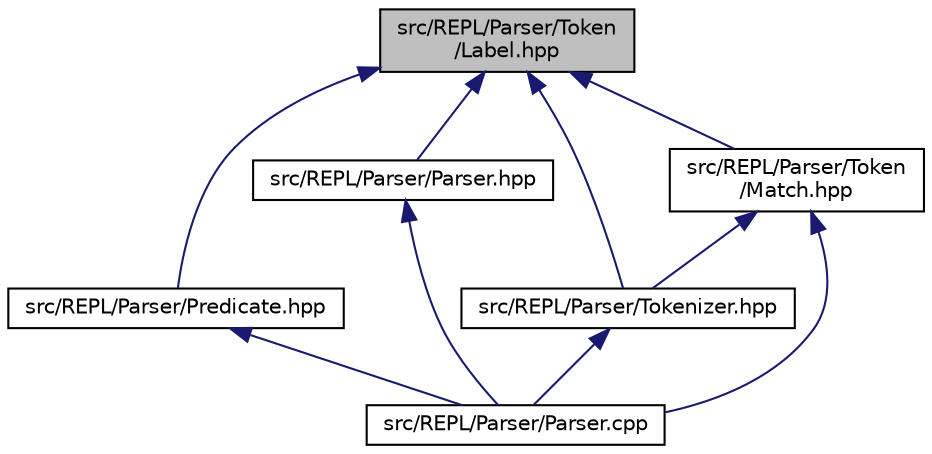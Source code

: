 digraph "src/REPL/Parser/Token/Label.hpp"
{
  edge [fontname="Helvetica",fontsize="10",labelfontname="Helvetica",labelfontsize="10"];
  node [fontname="Helvetica",fontsize="10",shape=record];
  Node6 [label="src/REPL/Parser/Token\l/Label.hpp",height=0.2,width=0.4,color="black", fillcolor="grey75", style="filled", fontcolor="black"];
  Node6 -> Node7 [dir="back",color="midnightblue",fontsize="10",style="solid"];
  Node7 [label="src/REPL/Parser/Predicate.hpp",height=0.2,width=0.4,color="black", fillcolor="white", style="filled",URL="$_predicate_8hpp.html"];
  Node7 -> Node8 [dir="back",color="midnightblue",fontsize="10",style="solid"];
  Node8 [label="src/REPL/Parser/Parser.cpp",height=0.2,width=0.4,color="black", fillcolor="white", style="filled",URL="$_parser_8cpp.html"];
  Node6 -> Node9 [dir="back",color="midnightblue",fontsize="10",style="solid"];
  Node9 [label="src/REPL/Parser/Parser.hpp",height=0.2,width=0.4,color="black", fillcolor="white", style="filled",URL="$_parser_8hpp.html"];
  Node9 -> Node8 [dir="back",color="midnightblue",fontsize="10",style="solid"];
  Node6 -> Node10 [dir="back",color="midnightblue",fontsize="10",style="solid"];
  Node10 [label="src/REPL/Parser/Tokenizer.hpp",height=0.2,width=0.4,color="black", fillcolor="white", style="filled",URL="$_tokenizer_8hpp.html"];
  Node10 -> Node8 [dir="back",color="midnightblue",fontsize="10",style="solid"];
  Node6 -> Node11 [dir="back",color="midnightblue",fontsize="10",style="solid"];
  Node11 [label="src/REPL/Parser/Token\l/Match.hpp",height=0.2,width=0.4,color="black", fillcolor="white", style="filled",URL="$_parser_2_token_2_match_8hpp.html"];
  Node11 -> Node10 [dir="back",color="midnightblue",fontsize="10",style="solid"];
  Node11 -> Node8 [dir="back",color="midnightblue",fontsize="10",style="solid"];
}
